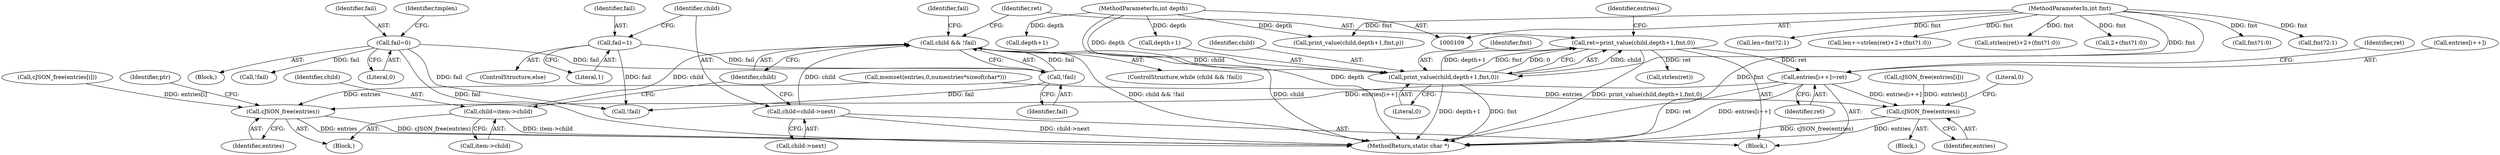 digraph "0_iperf_91f2fa59e8ed80dfbf400add0164ee0e508e412a_40@array" {
"1000351" [label="(Call,entries[i++]=ret)"];
"1000342" [label="(Call,ret=print_value(child,depth+1,fmt,0))"];
"1000344" [label="(Call,print_value(child,depth+1,fmt,0))"];
"1000337" [label="(Call,child && !fail)"];
"1000374" [label="(Call,child=child->next)"];
"1000331" [label="(Call,child=item->child)"];
"1000339" [label="(Call,!fail)"];
"1000141" [label="(Call,fail=0)"];
"1000371" [label="(Call,fail=1)"];
"1000111" [label="(MethodParameterIn,int depth)"];
"1000112" [label="(MethodParameterIn,int fmt)"];
"1000414" [label="(Call,cJSON_free(entries))"];
"1000483" [label="(Call,cJSON_free(entries))"];
"1000479" [label="(Call,cJSON_free(entries[i]))"];
"1000142" [label="(Identifier,fail)"];
"1000371" [label="(Call,fail=1)"];
"1000220" [label="(Call,print_value(child,depth+1,fmt,p))"];
"1000336" [label="(ControlStructure,while (child && !fail))"];
"1000333" [label="(Call,item->child)"];
"1000372" [label="(Identifier,fail)"];
"1000217" [label="(Call,!fail)"];
"1000414" [label="(Call,cJSON_free(entries))"];
"1000351" [label="(Call,entries[i++]=ret)"];
"1000309" [label="(Block,)"];
"1000112" [label="(MethodParameterIn,int fmt)"];
"1000340" [label="(Identifier,fail)"];
"1000380" [label="(Call,!fail)"];
"1000362" [label="(Call,strlen(ret))"];
"1000361" [label="(Call,strlen(ret)+2+(fmt?1:0))"];
"1000373" [label="(Literal,1)"];
"1000345" [label="(Identifier,child)"];
"1000342" [label="(Call,ret=print_value(child,depth+1,fmt,0))"];
"1000346" [label="(Call,depth+1)"];
"1000364" [label="(Call,2+(fmt?1:0))"];
"1000488" [label="(Identifier,ptr)"];
"1000483" [label="(Call,cJSON_free(entries))"];
"1000497" [label="(MethodReturn,static char *)"];
"1000366" [label="(Call,fmt?1:0)"];
"1000353" [label="(Identifier,entries)"];
"1000240" [label="(Call,fmt?2:1)"];
"1000324" [label="(Call,memset(entries,0,numentries*sizeof(char*)))"];
"1000358" [label="(Identifier,ret)"];
"1000374" [label="(Call,child=child->next)"];
"1000410" [label="(Call,cJSON_free(entries[i]))"];
"1000337" [label="(Call,child && !fail)"];
"1000143" [label="(Literal,0)"];
"1000352" [label="(Call,entries[i++])"];
"1000356" [label="(Identifier,ret)"];
"1000396" [label="(Block,)"];
"1000238" [label="(Call,len=fmt?2:1)"];
"1000381" [label="(Identifier,fail)"];
"1000222" [label="(Call,depth+1)"];
"1000341" [label="(Block,)"];
"1000146" [label="(Identifier,tmplen)"];
"1000370" [label="(ControlStructure,else)"];
"1000141" [label="(Call,fail=0)"];
"1000332" [label="(Identifier,child)"];
"1000359" [label="(Call,len+=strlen(ret)+2+(fmt?1:0))"];
"1000343" [label="(Identifier,ret)"];
"1000114" [label="(Block,)"];
"1000350" [label="(Literal,0)"];
"1000375" [label="(Identifier,child)"];
"1000338" [label="(Identifier,child)"];
"1000376" [label="(Call,child->next)"];
"1000349" [label="(Identifier,fmt)"];
"1000484" [label="(Identifier,entries)"];
"1000417" [label="(Literal,0)"];
"1000415" [label="(Identifier,entries)"];
"1000111" [label="(MethodParameterIn,int depth)"];
"1000331" [label="(Call,child=item->child)"];
"1000344" [label="(Call,print_value(child,depth+1,fmt,0))"];
"1000339" [label="(Call,!fail)"];
"1000351" -> "1000341"  [label="AST: "];
"1000351" -> "1000356"  [label="CFG: "];
"1000352" -> "1000351"  [label="AST: "];
"1000356" -> "1000351"  [label="AST: "];
"1000358" -> "1000351"  [label="CFG: "];
"1000351" -> "1000497"  [label="DDG: ret"];
"1000351" -> "1000497"  [label="DDG: entries[i++]"];
"1000342" -> "1000351"  [label="DDG: ret"];
"1000351" -> "1000414"  [label="DDG: entries[i++]"];
"1000351" -> "1000483"  [label="DDG: entries[i++]"];
"1000342" -> "1000341"  [label="AST: "];
"1000342" -> "1000344"  [label="CFG: "];
"1000343" -> "1000342"  [label="AST: "];
"1000344" -> "1000342"  [label="AST: "];
"1000353" -> "1000342"  [label="CFG: "];
"1000342" -> "1000497"  [label="DDG: print_value(child,depth+1,fmt,0)"];
"1000344" -> "1000342"  [label="DDG: child"];
"1000344" -> "1000342"  [label="DDG: depth+1"];
"1000344" -> "1000342"  [label="DDG: fmt"];
"1000344" -> "1000342"  [label="DDG: 0"];
"1000342" -> "1000362"  [label="DDG: ret"];
"1000344" -> "1000350"  [label="CFG: "];
"1000345" -> "1000344"  [label="AST: "];
"1000346" -> "1000344"  [label="AST: "];
"1000349" -> "1000344"  [label="AST: "];
"1000350" -> "1000344"  [label="AST: "];
"1000344" -> "1000497"  [label="DDG: fmt"];
"1000344" -> "1000497"  [label="DDG: depth+1"];
"1000337" -> "1000344"  [label="DDG: child"];
"1000111" -> "1000344"  [label="DDG: depth"];
"1000112" -> "1000344"  [label="DDG: fmt"];
"1000337" -> "1000336"  [label="AST: "];
"1000337" -> "1000338"  [label="CFG: "];
"1000337" -> "1000339"  [label="CFG: "];
"1000338" -> "1000337"  [label="AST: "];
"1000339" -> "1000337"  [label="AST: "];
"1000343" -> "1000337"  [label="CFG: "];
"1000381" -> "1000337"  [label="CFG: "];
"1000337" -> "1000497"  [label="DDG: child"];
"1000337" -> "1000497"  [label="DDG: child && !fail"];
"1000374" -> "1000337"  [label="DDG: child"];
"1000331" -> "1000337"  [label="DDG: child"];
"1000339" -> "1000337"  [label="DDG: fail"];
"1000374" -> "1000341"  [label="AST: "];
"1000374" -> "1000376"  [label="CFG: "];
"1000375" -> "1000374"  [label="AST: "];
"1000376" -> "1000374"  [label="AST: "];
"1000338" -> "1000374"  [label="CFG: "];
"1000374" -> "1000497"  [label="DDG: child->next"];
"1000331" -> "1000309"  [label="AST: "];
"1000331" -> "1000333"  [label="CFG: "];
"1000332" -> "1000331"  [label="AST: "];
"1000333" -> "1000331"  [label="AST: "];
"1000338" -> "1000331"  [label="CFG: "];
"1000331" -> "1000497"  [label="DDG: item->child"];
"1000339" -> "1000340"  [label="CFG: "];
"1000340" -> "1000339"  [label="AST: "];
"1000141" -> "1000339"  [label="DDG: fail"];
"1000371" -> "1000339"  [label="DDG: fail"];
"1000339" -> "1000380"  [label="DDG: fail"];
"1000141" -> "1000114"  [label="AST: "];
"1000141" -> "1000143"  [label="CFG: "];
"1000142" -> "1000141"  [label="AST: "];
"1000143" -> "1000141"  [label="AST: "];
"1000146" -> "1000141"  [label="CFG: "];
"1000141" -> "1000497"  [label="DDG: fail"];
"1000141" -> "1000217"  [label="DDG: fail"];
"1000141" -> "1000380"  [label="DDG: fail"];
"1000371" -> "1000370"  [label="AST: "];
"1000371" -> "1000373"  [label="CFG: "];
"1000372" -> "1000371"  [label="AST: "];
"1000373" -> "1000371"  [label="AST: "];
"1000375" -> "1000371"  [label="CFG: "];
"1000371" -> "1000380"  [label="DDG: fail"];
"1000111" -> "1000109"  [label="AST: "];
"1000111" -> "1000497"  [label="DDG: depth"];
"1000111" -> "1000220"  [label="DDG: depth"];
"1000111" -> "1000222"  [label="DDG: depth"];
"1000111" -> "1000346"  [label="DDG: depth"];
"1000112" -> "1000109"  [label="AST: "];
"1000112" -> "1000497"  [label="DDG: fmt"];
"1000112" -> "1000220"  [label="DDG: fmt"];
"1000112" -> "1000238"  [label="DDG: fmt"];
"1000112" -> "1000240"  [label="DDG: fmt"];
"1000112" -> "1000359"  [label="DDG: fmt"];
"1000112" -> "1000361"  [label="DDG: fmt"];
"1000112" -> "1000364"  [label="DDG: fmt"];
"1000112" -> "1000366"  [label="DDG: fmt"];
"1000414" -> "1000396"  [label="AST: "];
"1000414" -> "1000415"  [label="CFG: "];
"1000415" -> "1000414"  [label="AST: "];
"1000417" -> "1000414"  [label="CFG: "];
"1000414" -> "1000497"  [label="DDG: cJSON_free(entries)"];
"1000414" -> "1000497"  [label="DDG: entries"];
"1000410" -> "1000414"  [label="DDG: entries[i]"];
"1000324" -> "1000414"  [label="DDG: entries"];
"1000483" -> "1000309"  [label="AST: "];
"1000483" -> "1000484"  [label="CFG: "];
"1000484" -> "1000483"  [label="AST: "];
"1000488" -> "1000483"  [label="CFG: "];
"1000483" -> "1000497"  [label="DDG: cJSON_free(entries)"];
"1000483" -> "1000497"  [label="DDG: entries"];
"1000479" -> "1000483"  [label="DDG: entries[i]"];
"1000324" -> "1000483"  [label="DDG: entries"];
}
